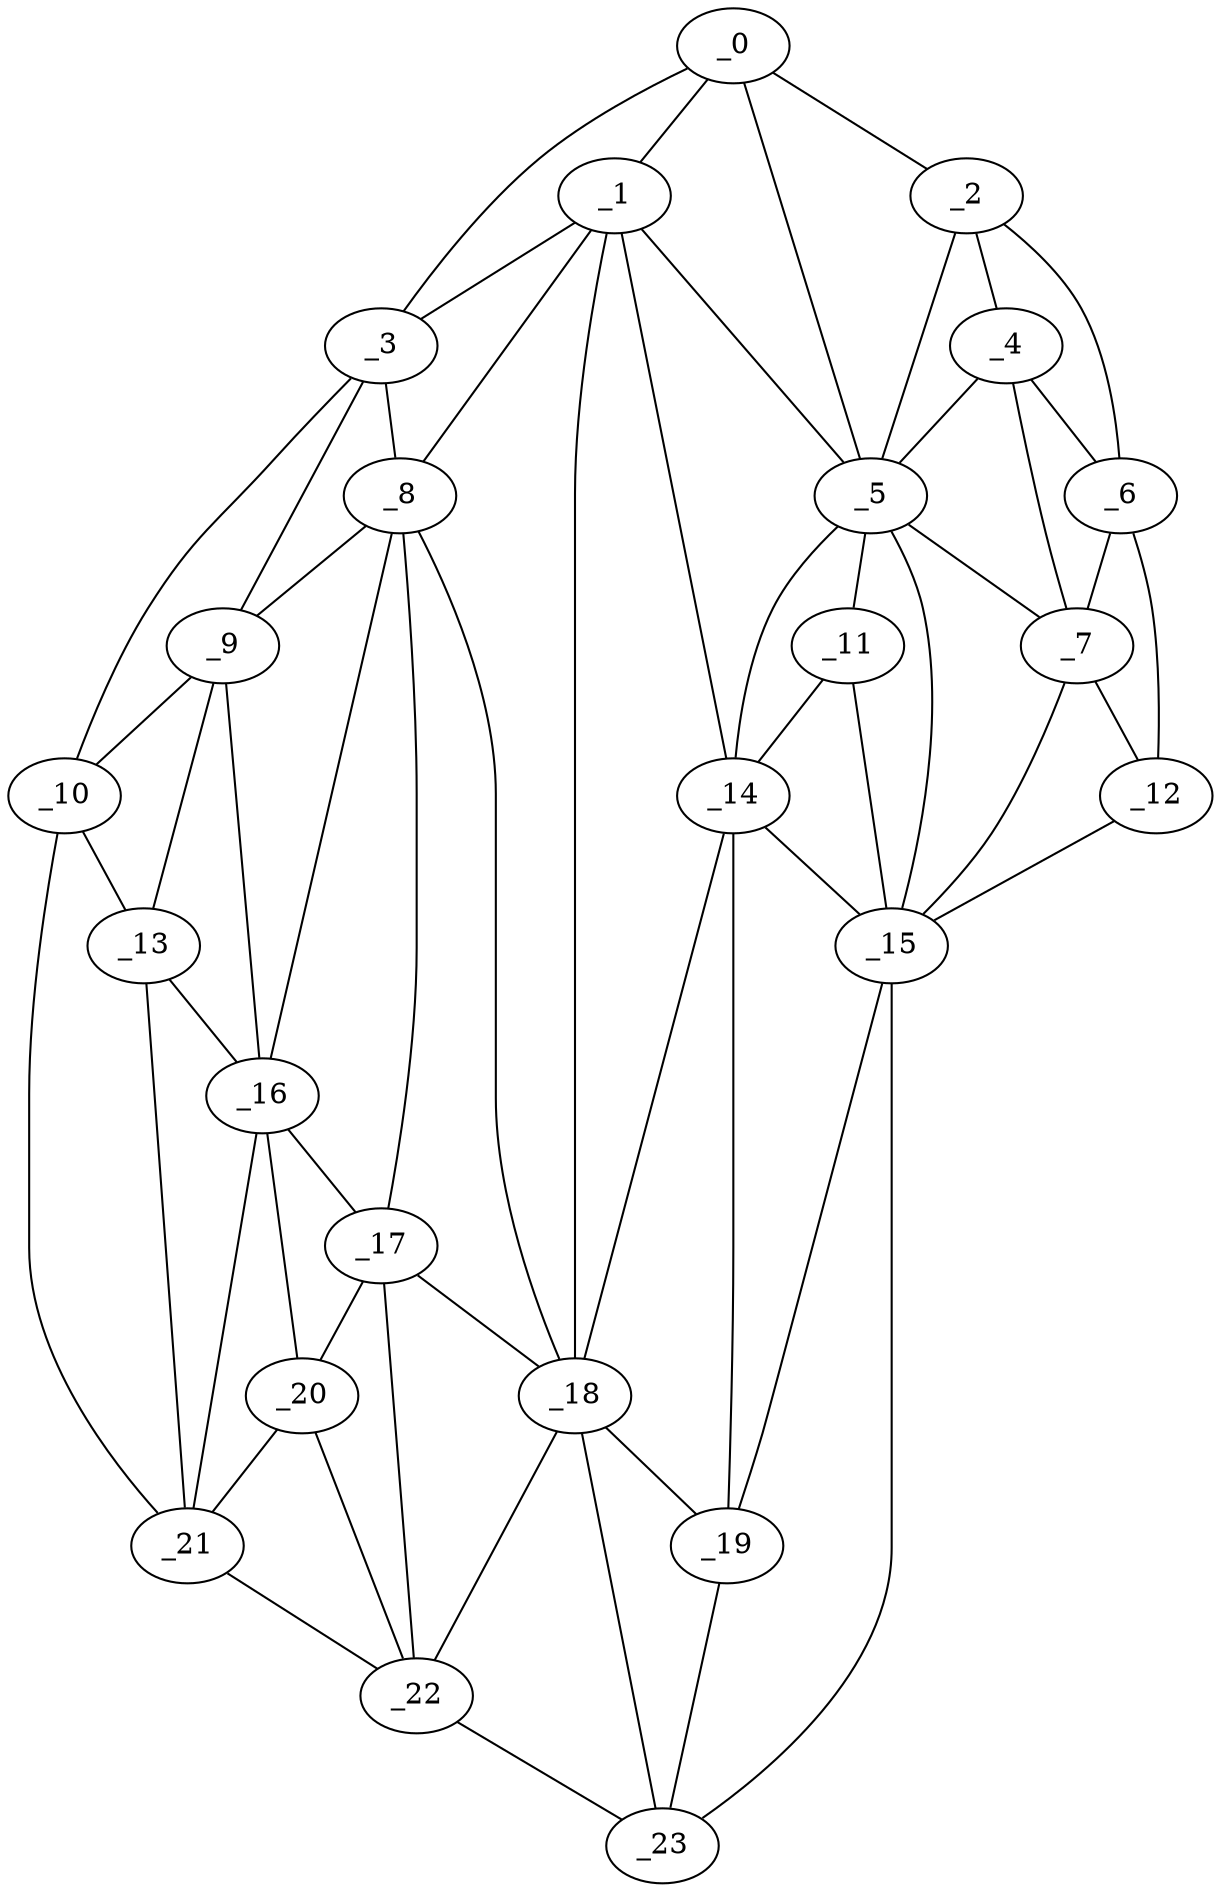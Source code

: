 graph "obj14__285.gxl" {
	_0	 [x=31,
		y=68];
	_1	 [x=39,
		y=59];
	_0 -- _1	 [valence=1];
	_2	 [x=51,
		y=104];
	_0 -- _2	 [valence=1];
	_3	 [x=60,
		y=17];
	_0 -- _3	 [valence=1];
	_5	 [x=72,
		y=94];
	_0 -- _5	 [valence=2];
	_1 -- _3	 [valence=2];
	_1 -- _5	 [valence=2];
	_8	 [x=76,
		y=30];
	_1 -- _8	 [valence=1];
	_14	 [x=87,
		y=78];
	_1 -- _14	 [valence=2];
	_18	 [x=91,
		y=43];
	_1 -- _18	 [valence=2];
	_4	 [x=60,
		y=108];
	_2 -- _4	 [valence=1];
	_2 -- _5	 [valence=2];
	_6	 [x=72,
		y=119];
	_2 -- _6	 [valence=1];
	_3 -- _8	 [valence=2];
	_9	 [x=79,
		y=20];
	_3 -- _9	 [valence=2];
	_10	 [x=84,
		y=3];
	_3 -- _10	 [valence=1];
	_4 -- _5	 [valence=2];
	_4 -- _6	 [valence=1];
	_7	 [x=75,
		y=110];
	_4 -- _7	 [valence=2];
	_5 -- _7	 [valence=1];
	_11	 [x=84,
		y=85];
	_5 -- _11	 [valence=2];
	_5 -- _14	 [valence=2];
	_15	 [x=89,
		y=99];
	_5 -- _15	 [valence=1];
	_6 -- _7	 [valence=1];
	_12	 [x=84,
		y=116];
	_6 -- _12	 [valence=1];
	_7 -- _12	 [valence=2];
	_7 -- _15	 [valence=1];
	_8 -- _9	 [valence=2];
	_16	 [x=91,
		y=24];
	_8 -- _16	 [valence=1];
	_17	 [x=91,
		y=38];
	_8 -- _17	 [valence=1];
	_8 -- _18	 [valence=1];
	_9 -- _10	 [valence=2];
	_13	 [x=87,
		y=14];
	_9 -- _13	 [valence=1];
	_9 -- _16	 [valence=2];
	_10 -- _13	 [valence=1];
	_21	 [x=98,
		y=21];
	_10 -- _21	 [valence=1];
	_11 -- _14	 [valence=1];
	_11 -- _15	 [valence=2];
	_12 -- _15	 [valence=1];
	_13 -- _16	 [valence=2];
	_13 -- _21	 [valence=2];
	_14 -- _15	 [valence=2];
	_14 -- _18	 [valence=1];
	_19	 [x=96,
		y=57];
	_14 -- _19	 [valence=2];
	_15 -- _19	 [valence=2];
	_23	 [x=101,
		y=45];
	_15 -- _23	 [valence=1];
	_16 -- _17	 [valence=2];
	_20	 [x=97,
		y=33];
	_16 -- _20	 [valence=2];
	_16 -- _21	 [valence=1];
	_17 -- _18	 [valence=2];
	_17 -- _20	 [valence=1];
	_22	 [x=101,
		y=40];
	_17 -- _22	 [valence=1];
	_18 -- _19	 [valence=2];
	_18 -- _22	 [valence=2];
	_18 -- _23	 [valence=1];
	_19 -- _23	 [valence=2];
	_20 -- _21	 [valence=1];
	_20 -- _22	 [valence=2];
	_21 -- _22	 [valence=1];
	_22 -- _23	 [valence=1];
}
